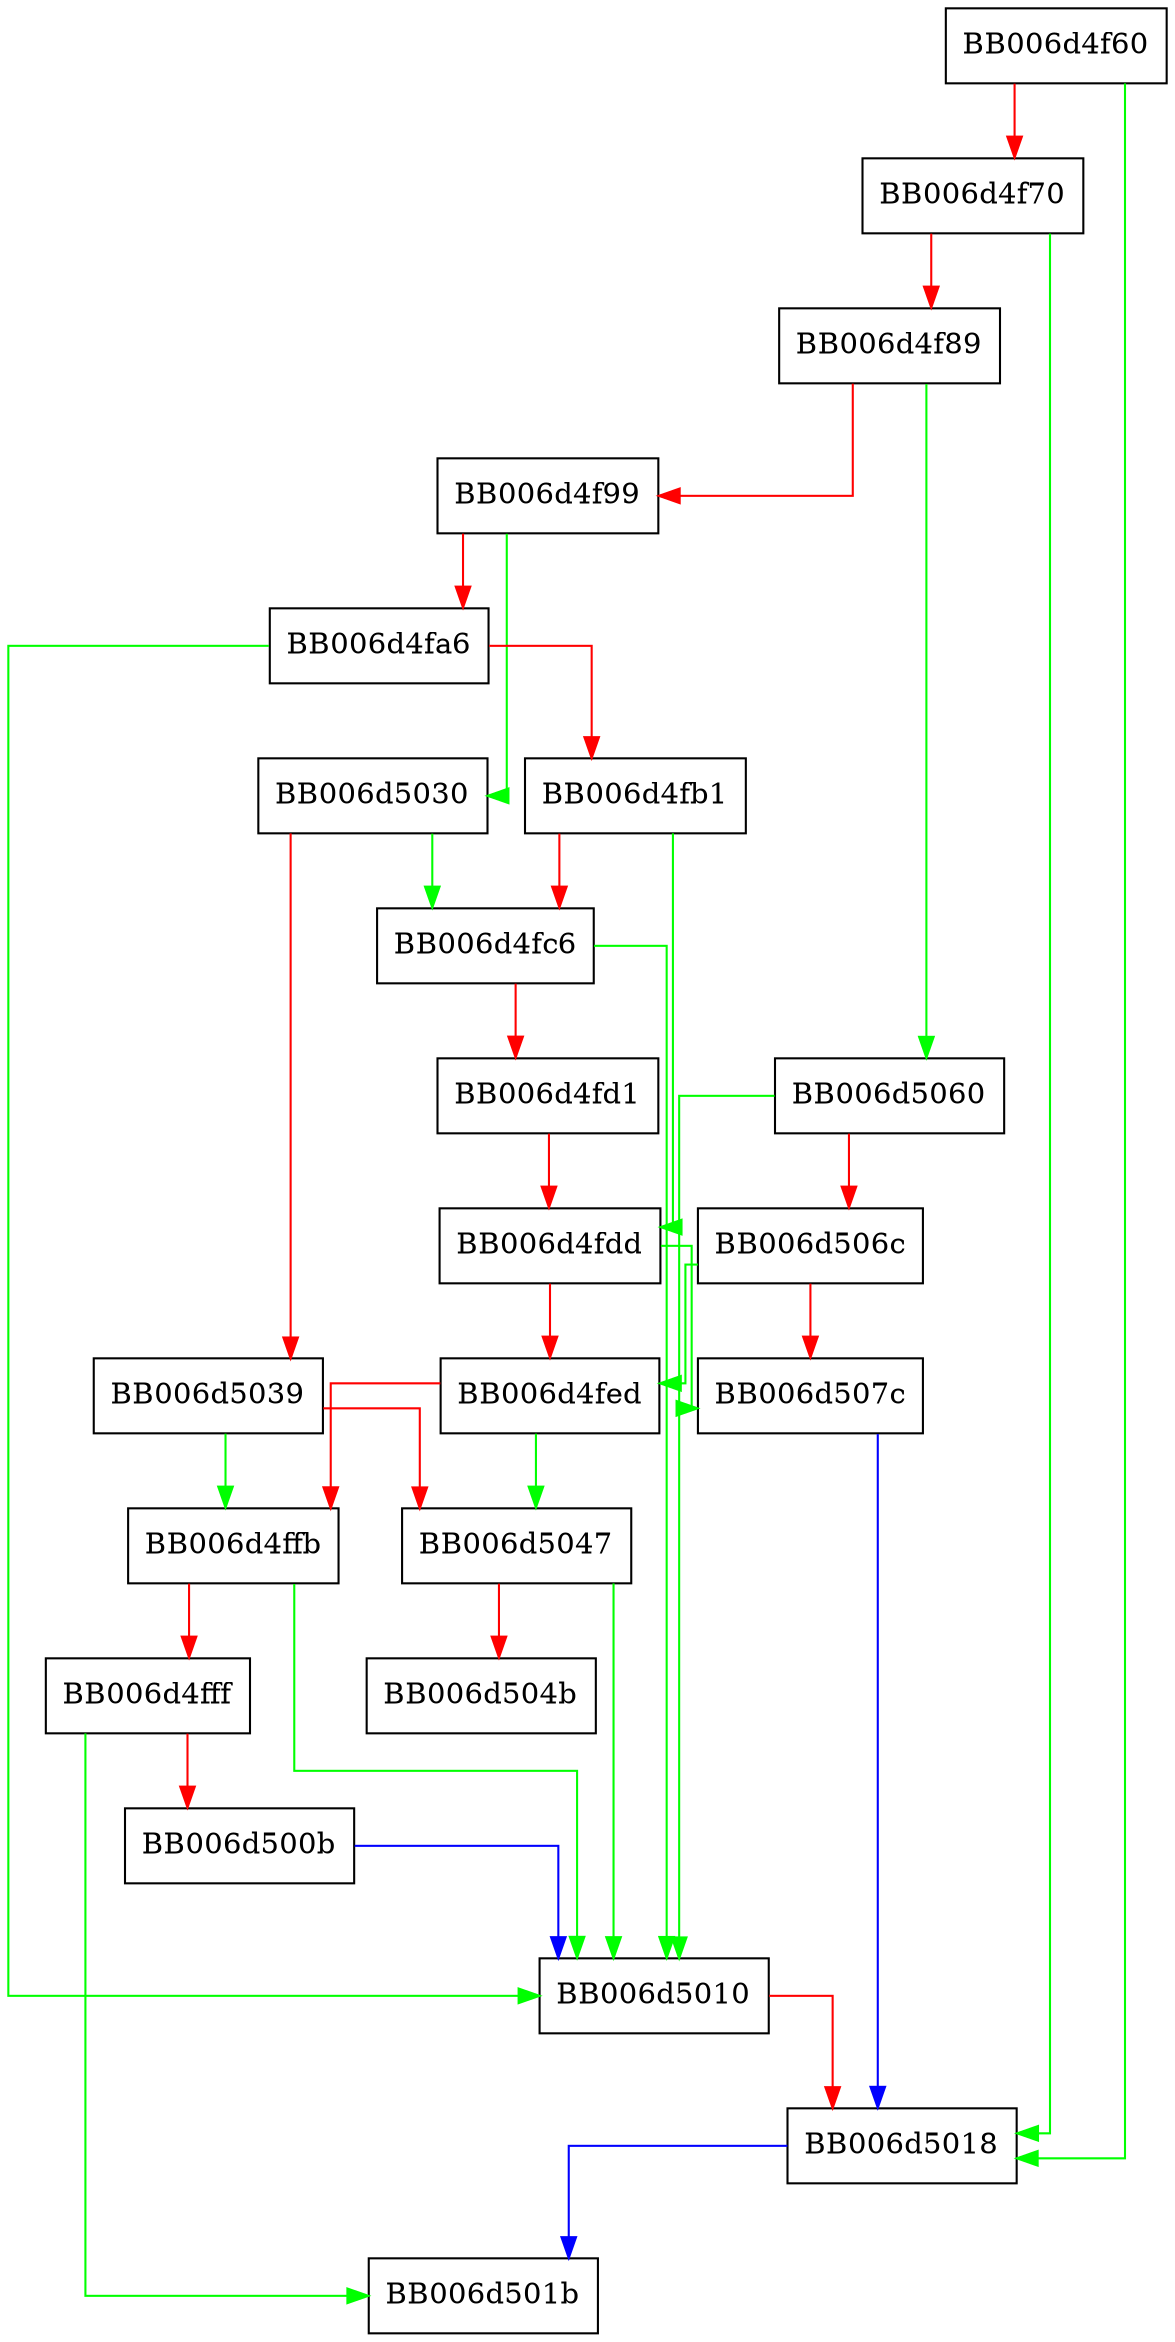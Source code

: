 digraph sm2_gen {
  node [shape="box"];
  graph [splines=ortho];
  BB006d4f60 -> BB006d5018 [color="green"];
  BB006d4f60 -> BB006d4f70 [color="red"];
  BB006d4f70 -> BB006d5018 [color="green"];
  BB006d4f70 -> BB006d4f89 [color="red"];
  BB006d4f89 -> BB006d5060 [color="green"];
  BB006d4f89 -> BB006d4f99 [color="red"];
  BB006d4f99 -> BB006d5030 [color="green"];
  BB006d4f99 -> BB006d4fa6 [color="red"];
  BB006d4fa6 -> BB006d5010 [color="green"];
  BB006d4fa6 -> BB006d4fb1 [color="red"];
  BB006d4fb1 -> BB006d4fdd [color="green"];
  BB006d4fb1 -> BB006d4fc6 [color="red"];
  BB006d4fc6 -> BB006d5010 [color="green"];
  BB006d4fc6 -> BB006d4fd1 [color="red"];
  BB006d4fd1 -> BB006d4fdd [color="red"];
  BB006d4fdd -> BB006d507c [color="green"];
  BB006d4fdd -> BB006d4fed [color="red"];
  BB006d4fed -> BB006d5047 [color="green"];
  BB006d4fed -> BB006d4ffb [color="red"];
  BB006d4ffb -> BB006d5010 [color="green"];
  BB006d4ffb -> BB006d4fff [color="red"];
  BB006d4fff -> BB006d501b [color="green"];
  BB006d4fff -> BB006d500b [color="red"];
  BB006d500b -> BB006d5010 [color="blue"];
  BB006d5010 -> BB006d5018 [color="red"];
  BB006d5018 -> BB006d501b [color="blue"];
  BB006d5030 -> BB006d4fc6 [color="green"];
  BB006d5030 -> BB006d5039 [color="red"];
  BB006d5039 -> BB006d4ffb [color="green"];
  BB006d5039 -> BB006d5047 [color="red"];
  BB006d5047 -> BB006d5010 [color="green"];
  BB006d5047 -> BB006d504b [color="red"];
  BB006d5060 -> BB006d5010 [color="green"];
  BB006d5060 -> BB006d506c [color="red"];
  BB006d506c -> BB006d4fed [color="green"];
  BB006d506c -> BB006d507c [color="red"];
  BB006d507c -> BB006d5018 [color="blue"];
}